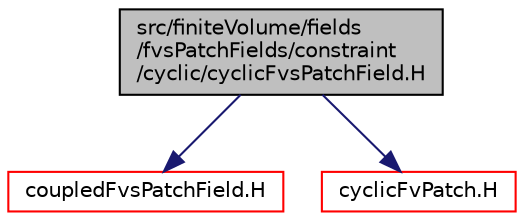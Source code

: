digraph "src/finiteVolume/fields/fvsPatchFields/constraint/cyclic/cyclicFvsPatchField.H"
{
  bgcolor="transparent";
  edge [fontname="Helvetica",fontsize="10",labelfontname="Helvetica",labelfontsize="10"];
  node [fontname="Helvetica",fontsize="10",shape=record];
  Node0 [label="src/finiteVolume/fields\l/fvsPatchFields/constraint\l/cyclic/cyclicFvsPatchField.H",height=0.2,width=0.4,color="black", fillcolor="grey75", style="filled", fontcolor="black"];
  Node0 -> Node1 [color="midnightblue",fontsize="10",style="solid",fontname="Helvetica"];
  Node1 [label="coupledFvsPatchField.H",height=0.2,width=0.4,color="red",URL="$a02663.html"];
  Node0 -> Node213 [color="midnightblue",fontsize="10",style="solid",fontname="Helvetica"];
  Node213 [label="cyclicFvPatch.H",height=0.2,width=0.4,color="red",URL="$a03764.html"];
}
